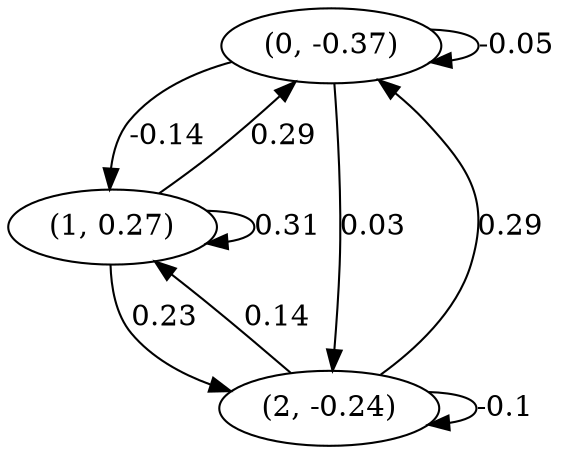 digraph {
    0 [ label = "(0, -0.37)" ]
    1 [ label = "(1, 0.27)" ]
    2 [ label = "(2, -0.24)" ]
    0 -> 0 [ label = "-0.05" ]
    1 -> 1 [ label = "0.31" ]
    2 -> 2 [ label = "-0.1" ]
    1 -> 0 [ label = "0.29" ]
    2 -> 0 [ label = "0.29" ]
    0 -> 1 [ label = "-0.14" ]
    2 -> 1 [ label = "0.14" ]
    0 -> 2 [ label = "0.03" ]
    1 -> 2 [ label = "0.23" ]
}

